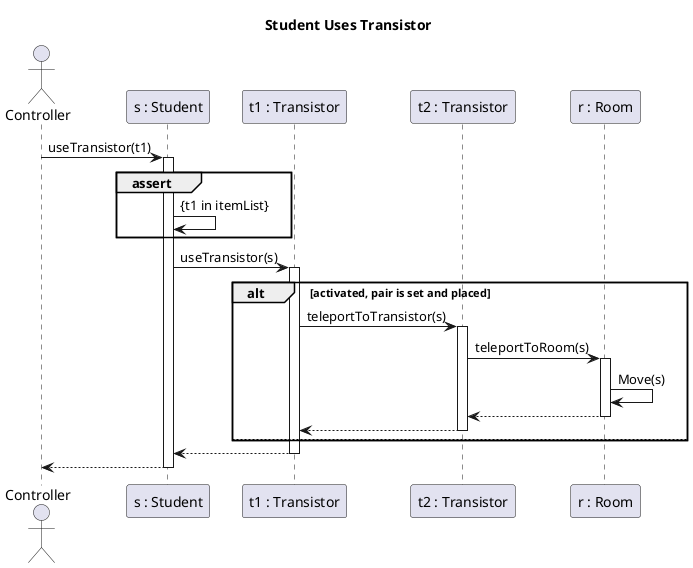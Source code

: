 @startuml
title Student Uses Transistor

actor Controller as c order 10
participant "t1 : Transistor" as Transistor order 30
participant "s : Student" as Student order 20
participant "t2 : Transistor" as Transistor2 order 40
participant "r : Room" as Room order 50

c -> Student : useTransistor(t1)
activate Student

    group assert
        Student -> Student : {t1 in itemList}
    end

    Student -> Transistor : useTransistor(s)
    activate Transistor
        alt activated, pair is set and placed

            Transistor -> Transistor2: teleportToTransistor(s)
            activate Transistor2

                Transistor2 -> Room: teleportToRoom(s)
                activate Room
                    Room -> Room: Move(s)
                    Transistor2 <-- Room
                deactivate Room
                
                Transistor <-- Transistor2
            deactivate Transistor2
        else 

        end

        Student <-- Transistor
    deactivate Transistor


    c <-- Student 
deactivate Student




@enduml